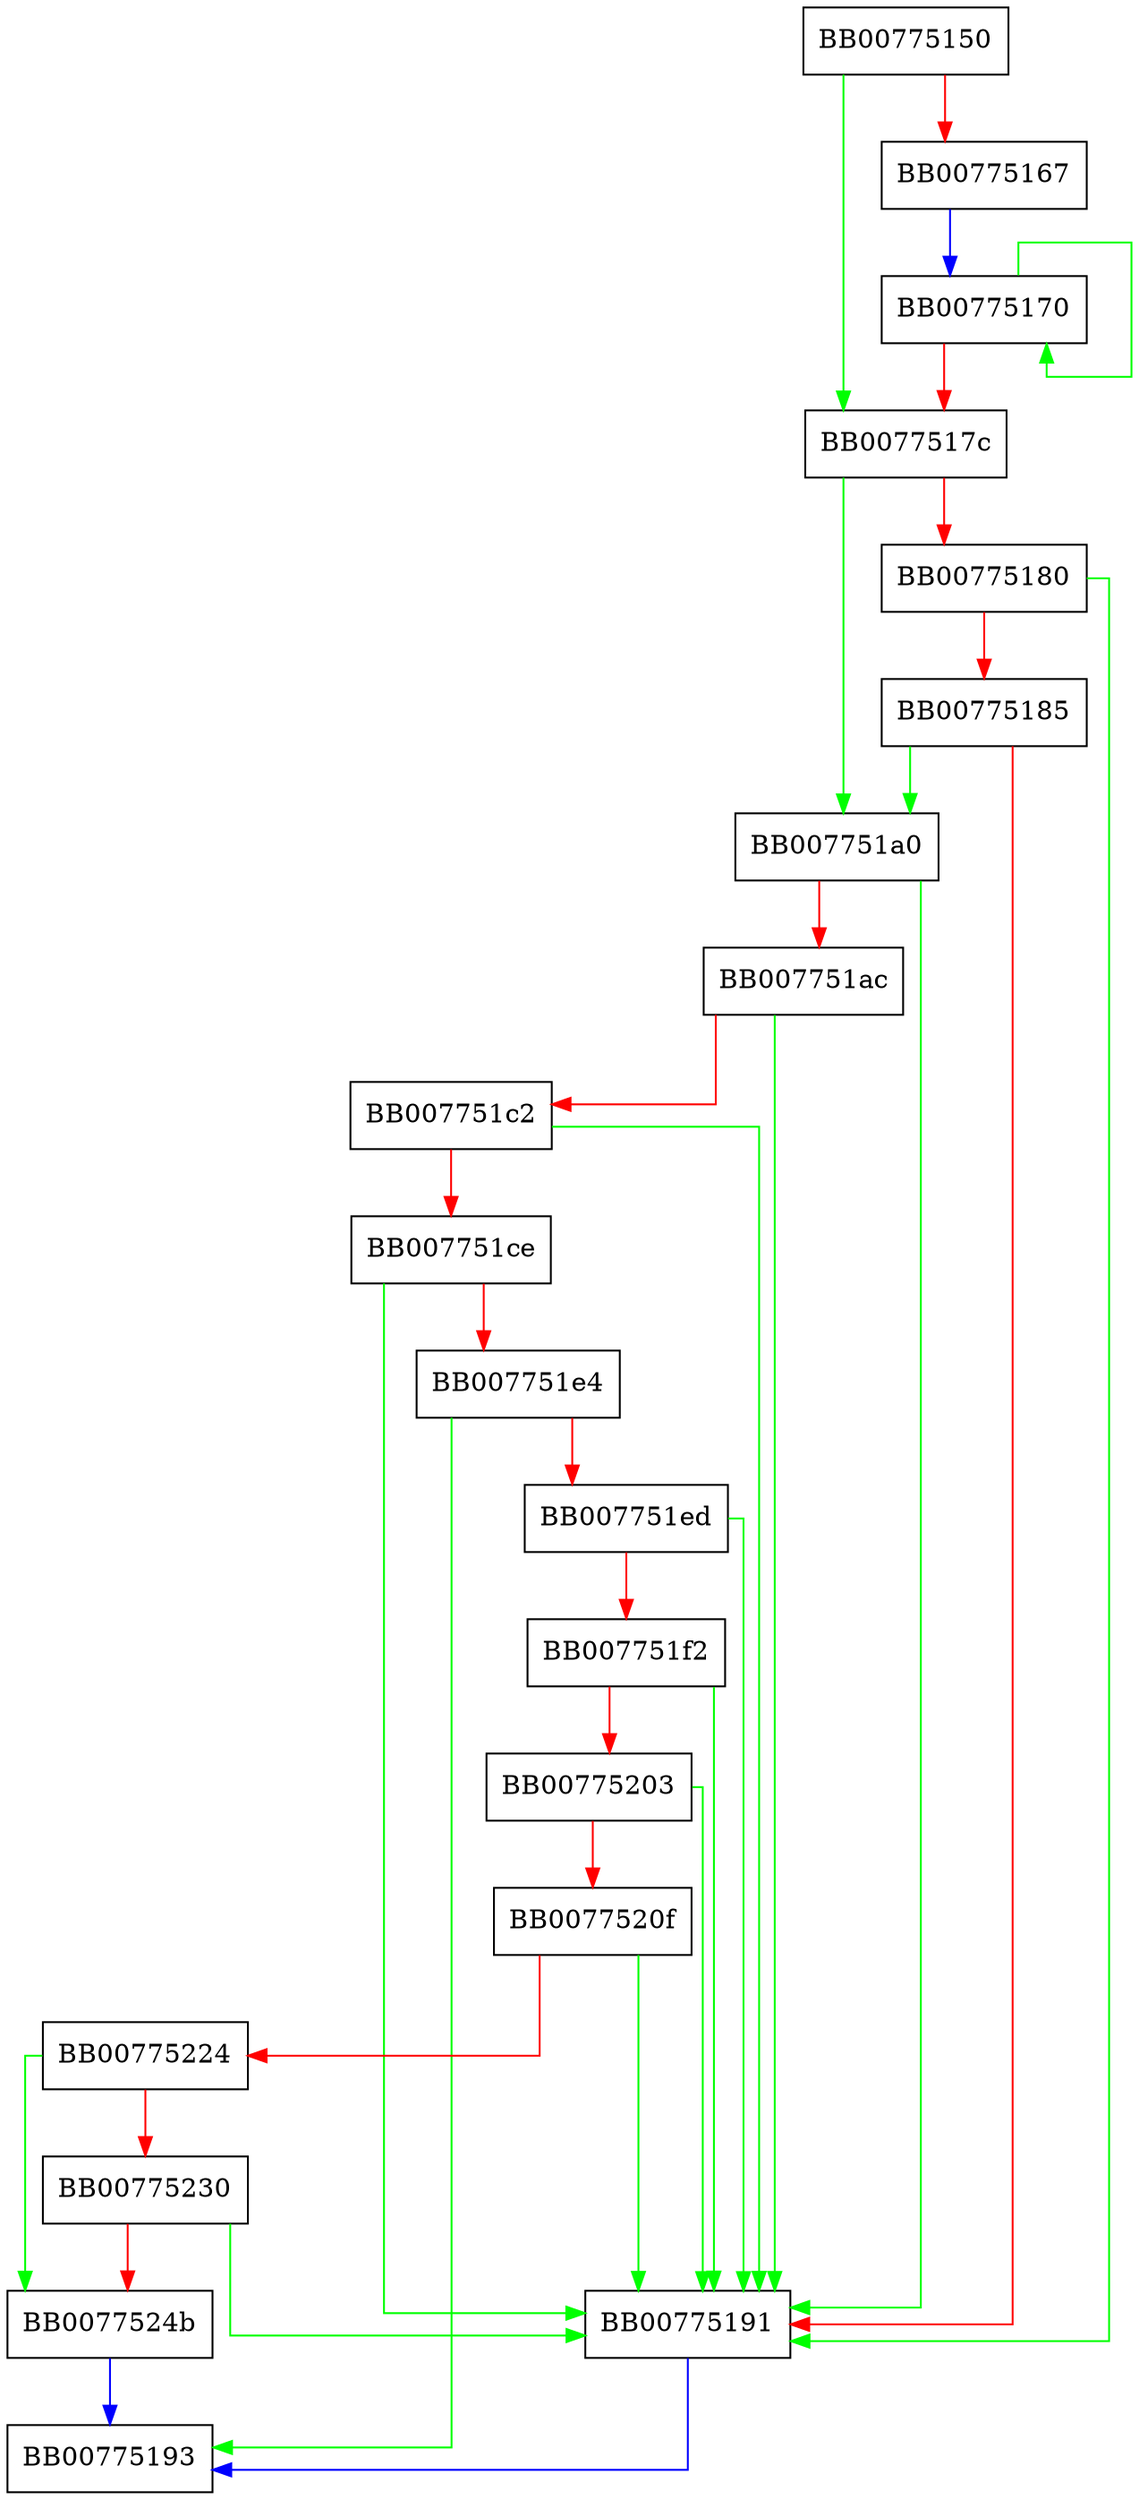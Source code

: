 digraph ossl_DER_w_octet_string_uint32 {
  node [shape="box"];
  graph [splines=ortho];
  BB00775150 -> BB0077517c [color="green"];
  BB00775150 -> BB00775167 [color="red"];
  BB00775167 -> BB00775170 [color="blue"];
  BB00775170 -> BB00775170 [color="green"];
  BB00775170 -> BB0077517c [color="red"];
  BB0077517c -> BB007751a0 [color="green"];
  BB0077517c -> BB00775180 [color="red"];
  BB00775180 -> BB00775191 [color="green"];
  BB00775180 -> BB00775185 [color="red"];
  BB00775185 -> BB007751a0 [color="green"];
  BB00775185 -> BB00775191 [color="red"];
  BB00775191 -> BB00775193 [color="blue"];
  BB007751a0 -> BB00775191 [color="green"];
  BB007751a0 -> BB007751ac [color="red"];
  BB007751ac -> BB00775191 [color="green"];
  BB007751ac -> BB007751c2 [color="red"];
  BB007751c2 -> BB00775191 [color="green"];
  BB007751c2 -> BB007751ce [color="red"];
  BB007751ce -> BB00775191 [color="green"];
  BB007751ce -> BB007751e4 [color="red"];
  BB007751e4 -> BB00775193 [color="green"];
  BB007751e4 -> BB007751ed [color="red"];
  BB007751ed -> BB00775191 [color="green"];
  BB007751ed -> BB007751f2 [color="red"];
  BB007751f2 -> BB00775191 [color="green"];
  BB007751f2 -> BB00775203 [color="red"];
  BB00775203 -> BB00775191 [color="green"];
  BB00775203 -> BB0077520f [color="red"];
  BB0077520f -> BB00775191 [color="green"];
  BB0077520f -> BB00775224 [color="red"];
  BB00775224 -> BB0077524b [color="green"];
  BB00775224 -> BB00775230 [color="red"];
  BB00775230 -> BB00775191 [color="green"];
  BB00775230 -> BB0077524b [color="red"];
  BB0077524b -> BB00775193 [color="blue"];
}